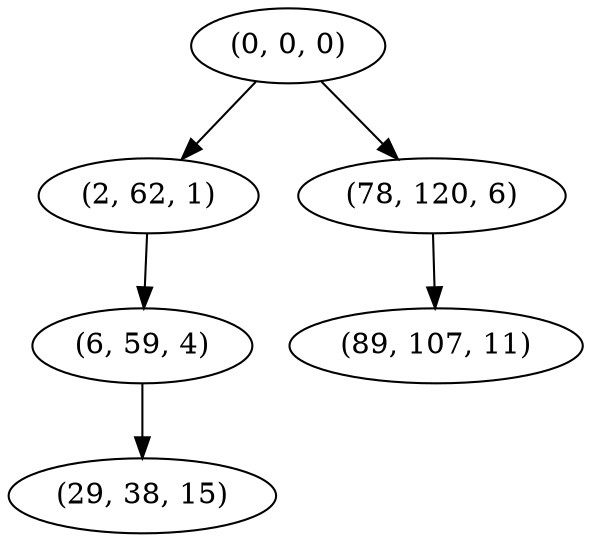 digraph tree {
    "(0, 0, 0)";
    "(2, 62, 1)";
    "(6, 59, 4)";
    "(29, 38, 15)";
    "(78, 120, 6)";
    "(89, 107, 11)";
    "(0, 0, 0)" -> "(2, 62, 1)";
    "(0, 0, 0)" -> "(78, 120, 6)";
    "(2, 62, 1)" -> "(6, 59, 4)";
    "(6, 59, 4)" -> "(29, 38, 15)";
    "(78, 120, 6)" -> "(89, 107, 11)";
}
